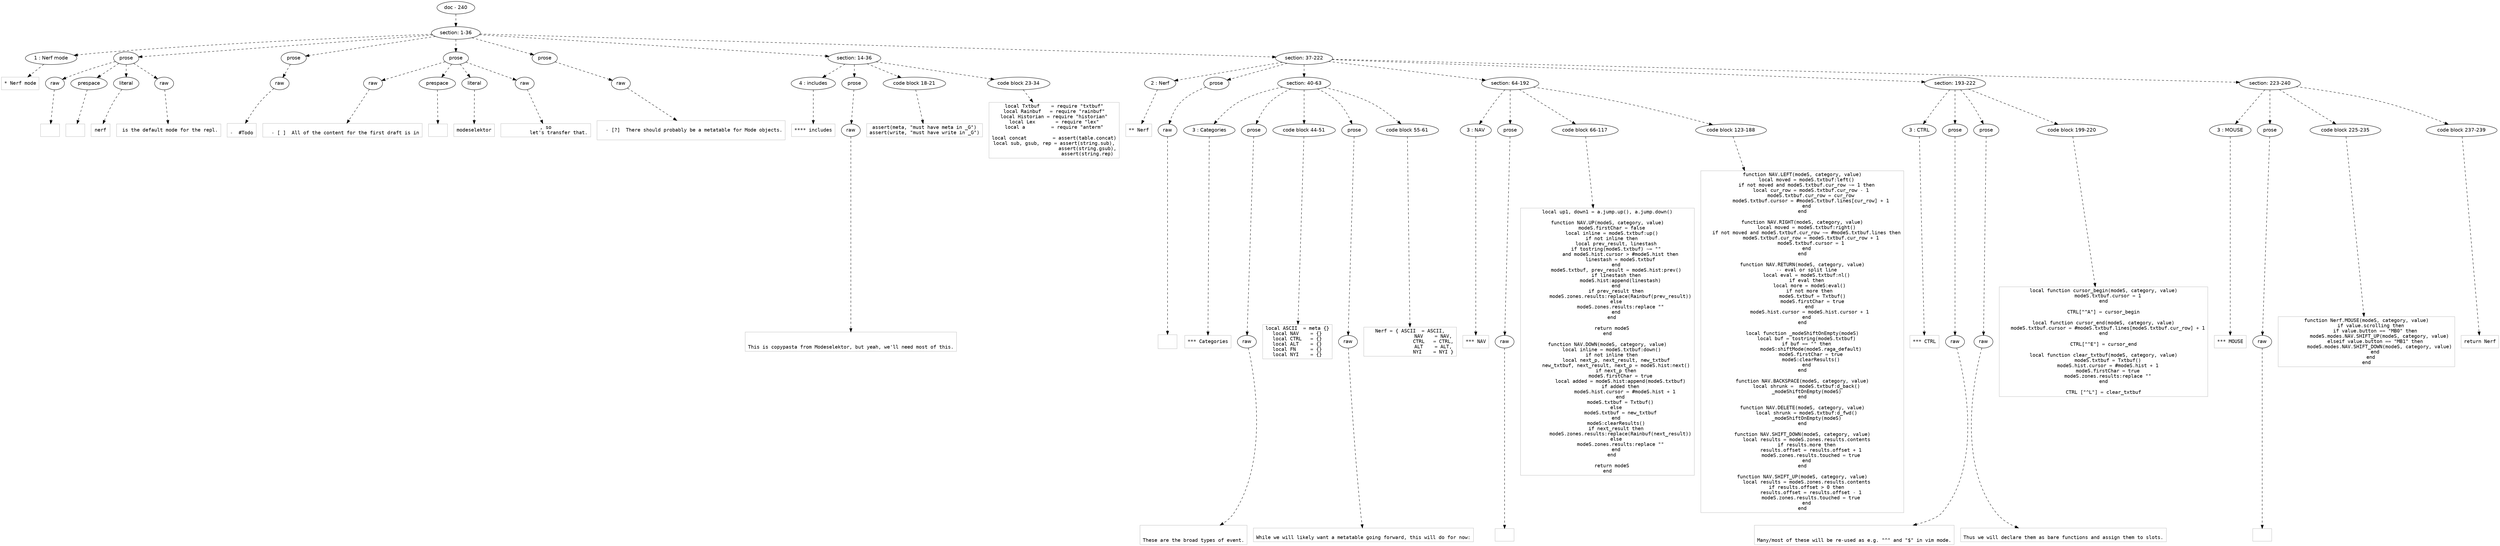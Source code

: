 digraph lpegNode {

node [fontname=Helvetica]
edge [style=dashed]

doc_0 [label="doc - 240"]


doc_0 -> { section_1}
{rank=same; section_1}

section_1 [label="section: 1-36"]


// END RANK doc_0

section_1 -> { header_2 prose_3 prose_4 prose_5 prose_6 section_7 section_8}
{rank=same; header_2 prose_3 prose_4 prose_5 prose_6 section_7 section_8}

header_2 [label="1 : Nerf mode"]

prose_3 [label="prose"]

prose_4 [label="prose"]

prose_5 [label="prose"]

prose_6 [label="prose"]

section_7 [label="section: 14-36"]

section_8 [label="section: 37-222"]


// END RANK section_1

header_2 -> leaf_9
leaf_9  [color=Gray,shape=rectangle,fontname=Inconsolata,label="* Nerf mode"]
// END RANK header_2

prose_3 -> { raw_10 prespace_11 literal_12 raw_13}
{rank=same; raw_10 prespace_11 literal_12 raw_13}

raw_10 [label="raw"]

prespace_11 [label="prespace"]

literal_12 [label="literal"]

raw_13 [label="raw"]


// END RANK prose_3

raw_10 -> leaf_14
leaf_14  [color=Gray,shape=rectangle,fontname=Inconsolata,label="
"]
// END RANK raw_10

prespace_11 -> leaf_15
leaf_15  [color=Gray,shape=rectangle,fontname=Inconsolata,label=""]
// END RANK prespace_11

literal_12 -> leaf_16
leaf_16  [color=Gray,shape=rectangle,fontname=Inconsolata,label="nerf"]
// END RANK literal_12

raw_13 -> leaf_17
leaf_17  [color=Gray,shape=rectangle,fontname=Inconsolata,label=" is the default mode for the repl.
"]
// END RANK raw_13

prose_4 -> { raw_18}
{rank=same; raw_18}

raw_18 [label="raw"]


// END RANK prose_4

raw_18 -> leaf_19
leaf_19  [color=Gray,shape=rectangle,fontname=Inconsolata,label="
-  #Todo
"]
// END RANK raw_18

prose_5 -> { raw_20 prespace_21 literal_22 raw_23}
{rank=same; raw_20 prespace_21 literal_22 raw_23}

raw_20 [label="raw"]

prespace_21 [label="prespace"]

literal_22 [label="literal"]

raw_23 [label="raw"]


// END RANK prose_5

raw_20 -> leaf_24
leaf_24  [color=Gray,shape=rectangle,fontname=Inconsolata,label="
  - [ ]  All of the content for the first draft is in"]
// END RANK raw_20

prespace_21 -> leaf_25
leaf_25  [color=Gray,shape=rectangle,fontname=Inconsolata,label=" "]
// END RANK prespace_21

literal_22 -> leaf_26
leaf_26  [color=Gray,shape=rectangle,fontname=Inconsolata,label="modeselektor"]
// END RANK literal_22

raw_23 -> leaf_27
leaf_27  [color=Gray,shape=rectangle,fontname=Inconsolata,label=", so
         let's transfer that.
"]
// END RANK raw_23

prose_6 -> { raw_28}
{rank=same; raw_28}

raw_28 [label="raw"]


// END RANK prose_6

raw_28 -> leaf_29
leaf_29  [color=Gray,shape=rectangle,fontname=Inconsolata,label="
  - [?]  There should probably be a metatable for Mode objects.

"]
// END RANK raw_28

section_7 -> { header_30 prose_31 codeblock_32 codeblock_33}
{rank=same; header_30 prose_31 codeblock_32 codeblock_33}

header_30 [label="4 : includes"]

prose_31 [label="prose"]

codeblock_32 [label="code block 18-21"]

codeblock_33 [label="code block 23-34"]


// END RANK section_7

header_30 -> leaf_34
leaf_34  [color=Gray,shape=rectangle,fontname=Inconsolata,label="**** includes"]
// END RANK header_30

prose_31 -> { raw_35}
{rank=same; raw_35}

raw_35 [label="raw"]


// END RANK prose_31

raw_35 -> leaf_36
leaf_36  [color=Gray,shape=rectangle,fontname=Inconsolata,label="

This is copypasta from Modeselektor, but yeah, we'll need most of this.
"]
// END RANK raw_35

codeblock_32 -> leaf_37
leaf_37  [color=Gray,shape=rectangle,fontname=Inconsolata,label="assert(meta, \"must have meta in _G\")
assert(write, \"must have write in _G\")"]
// END RANK codeblock_32

codeblock_33 -> leaf_38
leaf_38  [color=Gray,shape=rectangle,fontname=Inconsolata,label="local Txtbuf    = require \"txtbuf\"
local Rainbuf   = require \"rainbuf\"
local Historian = require \"historian\"
local Lex       = require \"lex\"
local a         = require \"anterm\"

local concat         = assert(table.concat)
local sub, gsub, rep = assert(string.sub),
                       assert(string.gsub),
                       assert(string.rep)"]
// END RANK codeblock_33

section_8 -> { header_39 prose_40 section_41 section_42 section_43 section_44}
{rank=same; header_39 prose_40 section_41 section_42 section_43 section_44}

header_39 [label="2 : Nerf"]

prose_40 [label="prose"]

section_41 [label="section: 40-63"]

section_42 [label="section: 64-192"]

section_43 [label="section: 193-222"]

section_44 [label="section: 223-240"]


// END RANK section_8

header_39 -> leaf_45
leaf_45  [color=Gray,shape=rectangle,fontname=Inconsolata,label="** Nerf"]
// END RANK header_39

prose_40 -> { raw_46}
{rank=same; raw_46}

raw_46 [label="raw"]


// END RANK prose_40

raw_46 -> leaf_47
leaf_47  [color=Gray,shape=rectangle,fontname=Inconsolata,label="

"]
// END RANK raw_46

section_41 -> { header_48 prose_49 codeblock_50 prose_51 codeblock_52}
{rank=same; header_48 prose_49 codeblock_50 prose_51 codeblock_52}

header_48 [label="3 : Categories"]

prose_49 [label="prose"]

codeblock_50 [label="code block 44-51"]

prose_51 [label="prose"]

codeblock_52 [label="code block 55-61"]


// END RANK section_41

header_48 -> leaf_53
leaf_53  [color=Gray,shape=rectangle,fontname=Inconsolata,label="*** Categories"]
// END RANK header_48

prose_49 -> { raw_54}
{rank=same; raw_54}

raw_54 [label="raw"]


// END RANK prose_49

raw_54 -> leaf_55
leaf_55  [color=Gray,shape=rectangle,fontname=Inconsolata,label="

These are the broad types of event.
"]
// END RANK raw_54

codeblock_50 -> leaf_56
leaf_56  [color=Gray,shape=rectangle,fontname=Inconsolata,label="local ASCII  = meta {}
local NAV    = {}
local CTRL   = {}
local ALT    = {}
local FN     = {}
local NYI    = {}"]
// END RANK codeblock_50

prose_51 -> { raw_57}
{rank=same; raw_57}

raw_57 [label="raw"]


// END RANK prose_51

raw_57 -> leaf_58
leaf_58  [color=Gray,shape=rectangle,fontname=Inconsolata,label="
While we will likely want a metatable going forward, this will do for now:
"]
// END RANK raw_57

codeblock_52 -> leaf_59
leaf_59  [color=Gray,shape=rectangle,fontname=Inconsolata,label="Nerf = { ASCII  = ASCII,
                NAV    = NAV,
                CTRL   = CTRL,
                ALT    = ALT,
                NYI    = NYI }"]
// END RANK codeblock_52

section_42 -> { header_60 prose_61 codeblock_62 codeblock_63}
{rank=same; header_60 prose_61 codeblock_62 codeblock_63}

header_60 [label="3 : NAV"]

prose_61 [label="prose"]

codeblock_62 [label="code block 66-117"]

codeblock_63 [label="code block 123-188"]


// END RANK section_42

header_60 -> leaf_64
leaf_64  [color=Gray,shape=rectangle,fontname=Inconsolata,label="*** NAV"]
// END RANK header_60

prose_61 -> { raw_65}
{rank=same; raw_65}

raw_65 [label="raw"]


// END RANK prose_61

raw_65 -> leaf_66
leaf_66  [color=Gray,shape=rectangle,fontname=Inconsolata,label="
"]
// END RANK raw_65

codeblock_62 -> leaf_67
leaf_67  [color=Gray,shape=rectangle,fontname=Inconsolata,label="local up1, down1 = a.jump.up(), a.jump.down()

function NAV.UP(modeS, category, value)
   modeS.firstChar = false
   local inline = modeS.txtbuf:up()
   if not inline then
      local prev_result, linestash
      if tostring(modeS.txtbuf) ~= \"\"
         and modeS.hist.cursor > #modeS.hist then
         linestash = modeS.txtbuf
      end
      modeS.txtbuf, prev_result = modeS.hist:prev()
      if linestash then
         modeS.hist:append(linestash)
      end
      if prev_result then
         modeS.zones.results:replace(Rainbuf(prev_result))
      else
         modeS.zones.results:replace \"\"
      end
   end

   return modeS
end

function NAV.DOWN(modeS, category, value)
   local inline = modeS.txtbuf:down()
   if not inline then
      local next_p, next_result, new_txtbuf
      new_txtbuf, next_result, next_p = modeS.hist:next()
      if next_p then
         modeS.firstChar = true
         local added = modeS.hist:append(modeS.txtbuf)
         if added then
            modeS.hist.cursor = #modeS.hist + 1
         end
         modeS.txtbuf = Txtbuf()
      else
         modeS.txtbuf = new_txtbuf
      end
      modeS:clearResults()
      if next_result then
         modeS.zones.results:replace(Rainbuf(next_result))
      else
         modeS.zones.results:replace \"\"
      end
   end

   return modeS
end"]
// END RANK codeblock_62

codeblock_63 -> leaf_68
leaf_68  [color=Gray,shape=rectangle,fontname=Inconsolata,label="function NAV.LEFT(modeS, category, value)
   local moved = modeS.txtbuf:left()
   if not moved and modeS.txtbuf.cur_row ~= 1 then
      local cur_row = modeS.txtbuf.cur_row - 1
      modeS.txtbuf.cur_row = cur_row
      modeS.txtbuf.cursor = #modeS.txtbuf.lines[cur_row] + 1
   end
end

function NAV.RIGHT(modeS, category, value)
   local moved = modeS.txtbuf:right()
   if not moved and modeS.txtbuf.cur_row ~= #modeS.txtbuf.lines then
      modeS.txtbuf.cur_row = modeS.txtbuf.cur_row + 1
      modeS.txtbuf.cursor = 1
   end
end

function NAV.RETURN(modeS, category, value)
   -- eval or split line
   local eval = modeS.txtbuf:nl()
   if eval then
     local more = modeS:eval()
     if not more then
       modeS.txtbuf = Txtbuf()
       modeS.firstChar = true
     end
     modeS.hist.cursor = modeS.hist.cursor + 1
   end
end

local function _modeShiftOnEmpty(modeS)
   local buf = tostring(modeS.txtbuf)
   if buf == \"\" then
      modeS:shiftMode(modeS.raga_default)
      modeS.firstChar = true
      modeS:clearResults()
   end
end

function NAV.BACKSPACE(modeS, category, value)
   local shrunk =  modeS.txtbuf:d_back()
   _modeShiftOnEmpty(modeS)
end

function NAV.DELETE(modeS, category, value)
   local shrunk = modeS.txtbuf:d_fwd()
   _modeShiftOnEmpty(modeS)
end

function NAV.SHIFT_DOWN(modeS, category, value)
   local results = modeS.zones.results.contents
   if results.more then
      results.offset = results.offset + 1
      modeS.zones.results.touched = true
   end
end

function NAV.SHIFT_UP(modeS, category, value)
   local results = modeS.zones.results.contents
   if results.offset > 0 then
      results.offset = results.offset - 1
      modeS.zones.results.touched = true
   end
end"]
// END RANK codeblock_63

section_43 -> { header_69 prose_70 prose_71 codeblock_72}
{rank=same; header_69 prose_70 prose_71 codeblock_72}

header_69 [label="3 : CTRL"]

prose_70 [label="prose"]

prose_71 [label="prose"]

codeblock_72 [label="code block 199-220"]


// END RANK section_43

header_69 -> leaf_73
leaf_73  [color=Gray,shape=rectangle,fontname=Inconsolata,label="*** CTRL"]
// END RANK header_69

prose_70 -> { raw_74}
{rank=same; raw_74}

raw_74 [label="raw"]


// END RANK prose_70

raw_74 -> leaf_75
leaf_75  [color=Gray,shape=rectangle,fontname=Inconsolata,label="

Many/most of these will be re-used as e.g. \"^\" and \"$\" in vim mode.
"]
// END RANK raw_74

prose_71 -> { raw_76}
{rank=same; raw_76}

raw_76 [label="raw"]


// END RANK prose_71

raw_76 -> leaf_77
leaf_77  [color=Gray,shape=rectangle,fontname=Inconsolata,label="
Thus we will declare them as bare functions and assign them to slots.
"]
// END RANK raw_76

codeblock_72 -> leaf_78
leaf_78  [color=Gray,shape=rectangle,fontname=Inconsolata,label="local function cursor_begin(modeS, category, value)
   modeS.txtbuf.cursor = 1
end

CTRL[\"^A\"] = cursor_begin

local function cursor_end(modeS, category, value)
   modeS.txtbuf.cursor = #modeS.txtbuf.lines[modeS.txtbuf.cur_row] + 1
end

CTRL[\"^E\"] = cursor_end

local function clear_txtbuf(modeS, category, value)
   modeS.txtbuf = Txtbuf()
   modeS.hist.cursor = #modeS.hist + 1
   modeS.firstChar = true
   modeS.zones.results:replace \"\"
end

CTRL [\"^L\"] = clear_txtbuf"]
// END RANK codeblock_72

section_44 -> { header_79 prose_80 codeblock_81 codeblock_82}
{rank=same; header_79 prose_80 codeblock_81 codeblock_82}

header_79 [label="3 : MOUSE"]

prose_80 [label="prose"]

codeblock_81 [label="code block 225-235"]

codeblock_82 [label="code block 237-239"]


// END RANK section_44

header_79 -> leaf_83
leaf_83  [color=Gray,shape=rectangle,fontname=Inconsolata,label="*** MOUSE"]
// END RANK header_79

prose_80 -> { raw_84}
{rank=same; raw_84}

raw_84 [label="raw"]


// END RANK prose_80

raw_84 -> leaf_85
leaf_85  [color=Gray,shape=rectangle,fontname=Inconsolata,label="
"]
// END RANK raw_84

codeblock_81 -> leaf_86
leaf_86  [color=Gray,shape=rectangle,fontname=Inconsolata,label="function Nerf.MOUSE(modeS, category, value)
   if value.scrolling then
      if value.button == \"MB0\" then
         modeS.modes.NAV.SHIFT_UP(modeS, category, value)
      elseif value.button == \"MB1\" then
         modeS.modes.NAV.SHIFT_DOWN(modeS, category, value)
      end
   end
end"]
// END RANK codeblock_81

codeblock_82 -> leaf_87
leaf_87  [color=Gray,shape=rectangle,fontname=Inconsolata,label="return Nerf"]
// END RANK codeblock_82


}
